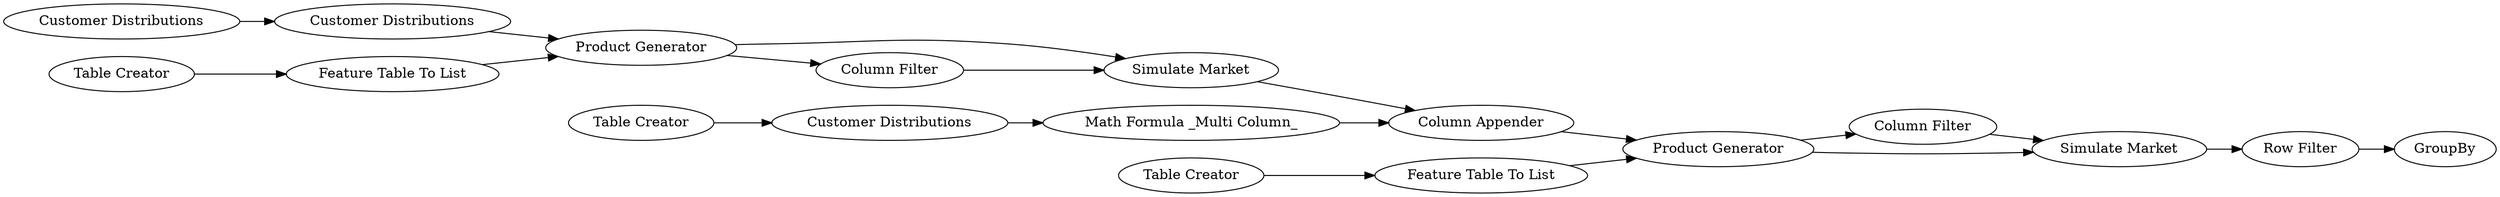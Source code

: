 digraph {
	1 [label="Customer Distributions"]
	4 [label="Table Creator"]
	5 [label="Customer Distributions"]
	6 [label="Product Generator"]
	7 [label="Simulate Market"]
	8 [label="Customer Distributions"]
	9 [label="Math Formula _Multi Column_"]
	12 [label="Table Creator"]
	13 [label="Feature Table To List"]
	14 [label="Column Filter"]
	15 [label="Column Filter"]
	16 [label="Table Creator"]
	17 [label="Simulate Market"]
	18 [label="Feature Table To List"]
	19 [label="Product Generator"]
	20 [label=GroupBy]
	21 [label="Row Filter"]
	22 [label="Column Appender"]
	1 -> 5
	4 -> 8
	5 -> 6
	6 -> 7
	6 -> 14
	7 -> 22
	8 -> 9
	9 -> 22
	12 -> 13
	13 -> 6
	14 -> 7
	15 -> 17
	16 -> 18
	17 -> 21
	18 -> 19
	19 -> 17
	19 -> 15
	21 -> 20
	22 -> 19
	rankdir=LR
}
